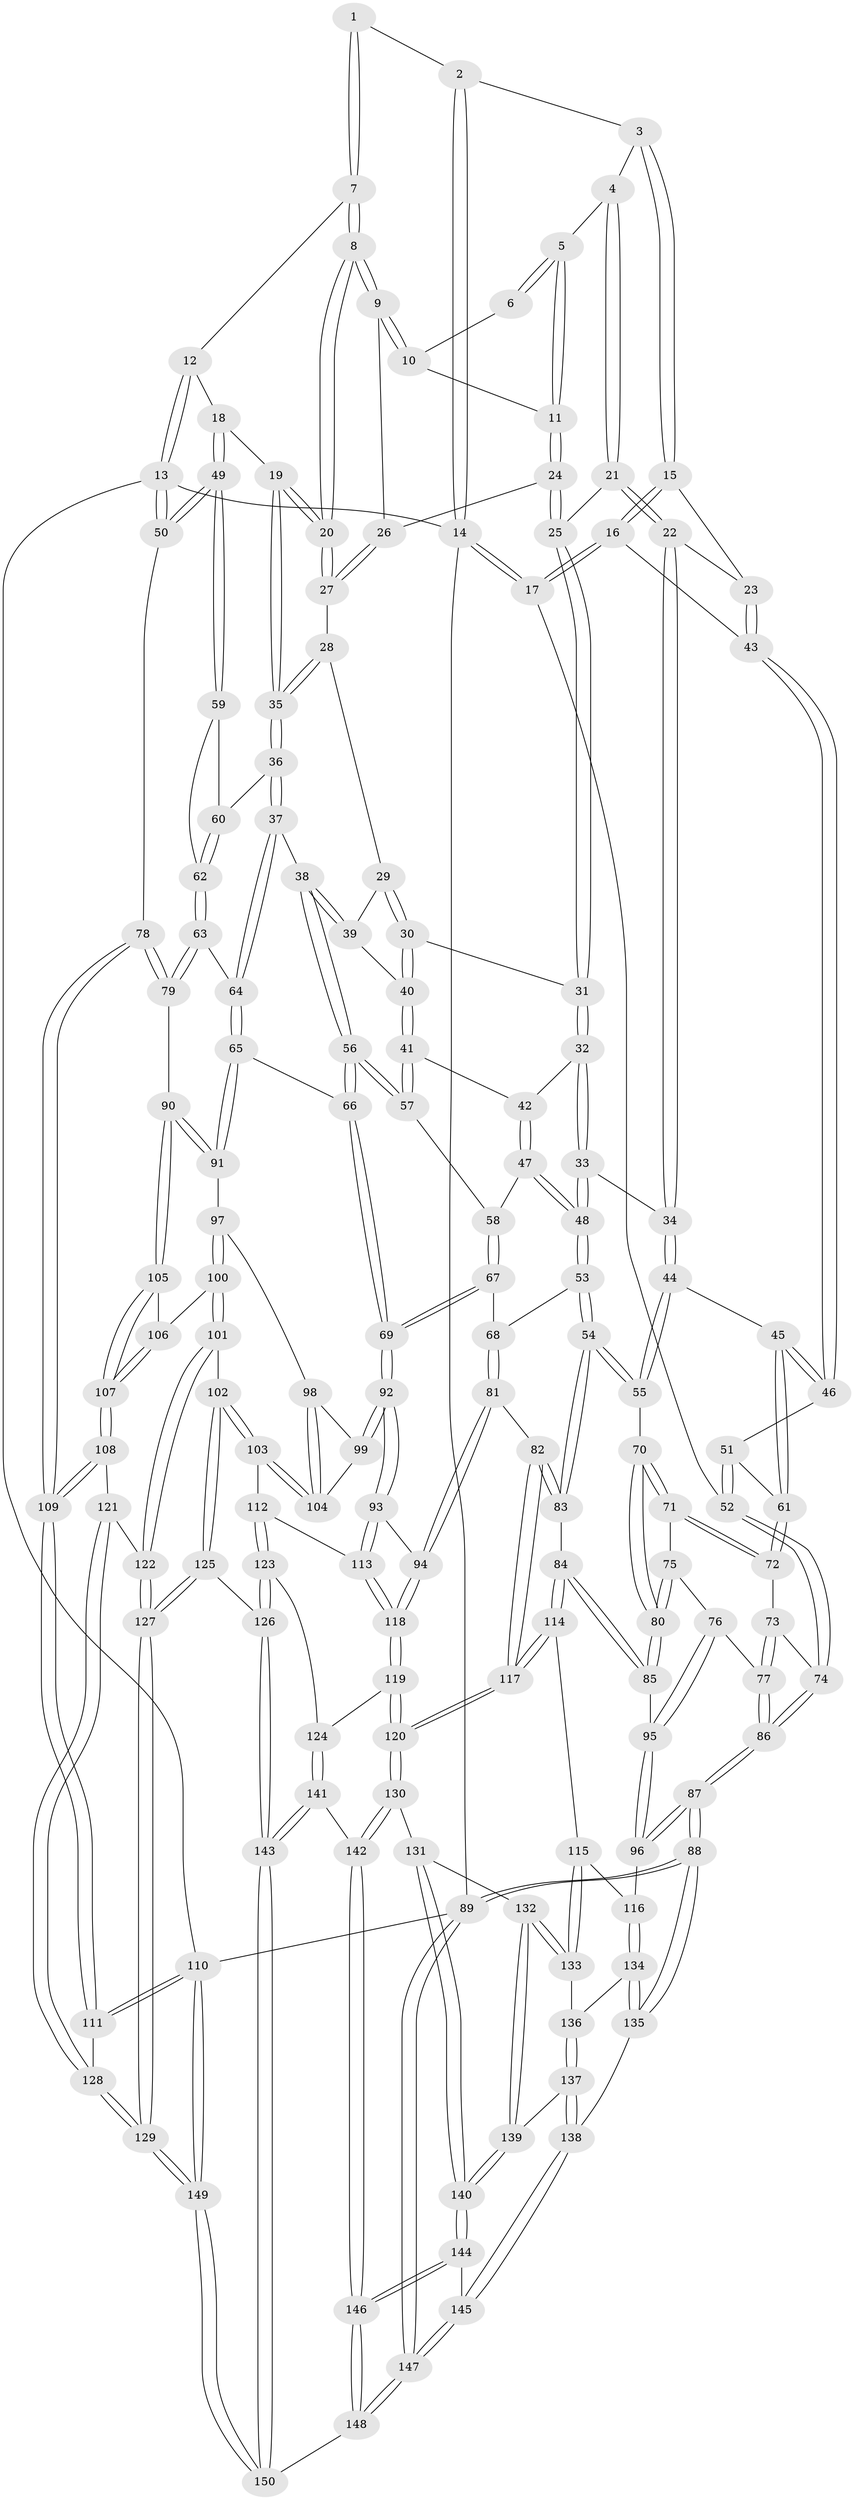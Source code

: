 // coarse degree distribution, {3: 0.0851063829787234, 4: 0.425531914893617, 5: 0.3829787234042553, 6: 0.10638297872340426}
// Generated by graph-tools (version 1.1) at 2025/42/03/06/25 10:42:32]
// undirected, 150 vertices, 372 edges
graph export_dot {
graph [start="1"]
  node [color=gray90,style=filled];
  1 [pos="+0.44502894190946823+0"];
  2 [pos="+0+0"];
  3 [pos="+0.23131522600260898+0.05150723662677045"];
  4 [pos="+0.42163551321583886+0"];
  5 [pos="+0.44189429255557067+0"];
  6 [pos="+0.4446775136894368+0"];
  7 [pos="+0.8920171180742658+0"];
  8 [pos="+0.7861405483675503+0.02632539710818518"];
  9 [pos="+0.7234334387451483+0.041166528950659836"];
  10 [pos="+0.6227581703735088+0.0472466047710516"];
  11 [pos="+0.5795929966329962+0.07582109513574621"];
  12 [pos="+0.9397170022697767+0"];
  13 [pos="+1+0"];
  14 [pos="+0+0"];
  15 [pos="+0.24389442808019013+0.13299934158765236"];
  16 [pos="+0+0"];
  17 [pos="+0+0"];
  18 [pos="+0.969322217765251+0.20626019684453756"];
  19 [pos="+0.8052424446131351+0.1978236280859494"];
  20 [pos="+0.7870599084548466+0.10223533415361416"];
  21 [pos="+0.41909080889134437+0"];
  22 [pos="+0.2897414844737941+0.15784042163036763"];
  23 [pos="+0.2594117323906931+0.1598424962290241"];
  24 [pos="+0.5751436190290735+0.10595397889232032"];
  25 [pos="+0.48443816078158497+0.13846612986889045"];
  26 [pos="+0.595318740972648+0.11965126455659074"];
  27 [pos="+0.6125930421498761+0.14736465172312402"];
  28 [pos="+0.6100648710431088+0.19078009312504335"];
  29 [pos="+0.6028227320930113+0.19944819366671168"];
  30 [pos="+0.4853506891475112+0.18318158367747317"];
  31 [pos="+0.47735487331746385+0.17870832802947334"];
  32 [pos="+0.44220397712620285+0.20640593237465318"];
  33 [pos="+0.41372141047624594+0.21857986591582199"];
  34 [pos="+0.36871455837379563+0.21165181841801162"];
  35 [pos="+0.8014928420711558+0.20529373422372849"];
  36 [pos="+0.8012107248274105+0.20634555033858565"];
  37 [pos="+0.7165976916525495+0.288864671366799"];
  38 [pos="+0.6815143951158498+0.30174688587049375"];
  39 [pos="+0.6042994849983805+0.2241654341398753"];
  40 [pos="+0.5562854609258081+0.2795600676301745"];
  41 [pos="+0.556187126875492+0.2878076211365673"];
  42 [pos="+0.48778014607613857+0.27987961033918757"];
  43 [pos="+0.21839867377825847+0.20418459256791843"];
  44 [pos="+0.31645905246244643+0.3292743637801413"];
  45 [pos="+0.1848958104898971+0.2911028876001885"];
  46 [pos="+0.21122581088851156+0.21632130019481427"];
  47 [pos="+0.48188630366315804+0.348126924710744"];
  48 [pos="+0.4243630240674487+0.35848368641122585"];
  49 [pos="+1+0.2795859415533446"];
  50 [pos="+1+0.2970930705172468"];
  51 [pos="+0+0.09525065326945488"];
  52 [pos="+0+0"];
  53 [pos="+0.39541927158686846+0.3909440005316556"];
  54 [pos="+0.3851517394346631+0.3952643202230955"];
  55 [pos="+0.3628814300207285+0.39376295251356924"];
  56 [pos="+0.6262015979870359+0.3521619660526344"];
  57 [pos="+0.5663246569567612+0.3255745296090377"];
  58 [pos="+0.5097519294187518+0.35237490407307315"];
  59 [pos="+0.978296573521164+0.3192025603547938"];
  60 [pos="+0.8373377216248883+0.2942529147735557"];
  61 [pos="+0.16385422914852038+0.3112734745763436"];
  62 [pos="+0.8576060659029306+0.3698870303972046"];
  63 [pos="+0.8568476197402044+0.4117547558453875"];
  64 [pos="+0.7633775719512603+0.4323097704638055"];
  65 [pos="+0.7313658719135978+0.4613999473803327"];
  66 [pos="+0.6344932656187646+0.47441434791025344"];
  67 [pos="+0.5321645906647035+0.46025362272928244"];
  68 [pos="+0.4218750674541663+0.4087145933423408"];
  69 [pos="+0.5871035537229462+0.5295850492955297"];
  70 [pos="+0.33579402255394775+0.4141264192136933"];
  71 [pos="+0.16764742932623636+0.3374872385385679"];
  72 [pos="+0.16380783053502537+0.31140423066565126"];
  73 [pos="+0.057075356784010614+0.3463921474096069"];
  74 [pos="+0+0"];
  75 [pos="+0.16791789135142215+0.34453681170288364"];
  76 [pos="+0.0422454946017394+0.47168586689447234"];
  77 [pos="+0+0.45563976964458625"];
  78 [pos="+1+0.3423055659808694"];
  79 [pos="+0.8860798353279535+0.43985388067062975"];
  80 [pos="+0.2206023559238494+0.5323766129120481"];
  81 [pos="+0.5128838207582093+0.5826728656568916"];
  82 [pos="+0.4719976012307663+0.5833611045851232"];
  83 [pos="+0.4142944769871959+0.551396674260205"];
  84 [pos="+0.24304426025011144+0.5561517841653356"];
  85 [pos="+0.21965389244021474+0.5368094104273675"];
  86 [pos="+0+0.49607962907132247"];
  87 [pos="+0+0.6531826520631149"];
  88 [pos="+0+1"];
  89 [pos="+0+1"];
  90 [pos="+0.8924886752505062+0.5227554867179094"];
  91 [pos="+0.7847370760180356+0.5439725713708914"];
  92 [pos="+0.5830478562067745+0.5426553149336615"];
  93 [pos="+0.5642210847985226+0.563293889260481"];
  94 [pos="+0.5361290951025992+0.5841011278081346"];
  95 [pos="+0.17890351957919423+0.5506840553079058"];
  96 [pos="+0.066157538109376+0.6810001088279791"];
  97 [pos="+0.7798560092860923+0.5570539083973534"];
  98 [pos="+0.7676975823259353+0.5624379817839072"];
  99 [pos="+0.6194283655479981+0.5605087576053478"];
  100 [pos="+0.8126479085075892+0.6678804217666598"];
  101 [pos="+0.7991505033789381+0.6945023704369843"];
  102 [pos="+0.7763161582750361+0.7001689026372868"];
  103 [pos="+0.7597499293532647+0.6974801539453476"];
  104 [pos="+0.7104698753624159+0.6238825989486882"];
  105 [pos="+0.9113655290453996+0.5498843933050764"];
  106 [pos="+0.8139522499556243+0.6668710519343947"];
  107 [pos="+1+0.6368497270985952"];
  108 [pos="+1+0.6529891860488091"];
  109 [pos="+1+0.6543016086180017"];
  110 [pos="+1+1"];
  111 [pos="+1+0.7386420527750278"];
  112 [pos="+0.69910457850613+0.7211339540867276"];
  113 [pos="+0.6815382124675008+0.7099133108397873"];
  114 [pos="+0.30721585485436037+0.7208587793935821"];
  115 [pos="+0.30478784763536837+0.721695862786217"];
  116 [pos="+0.10856874629061071+0.7413269810403638"];
  117 [pos="+0.33262955509973635+0.7357799812125257"];
  118 [pos="+0.5393185720902286+0.7058370303477721"];
  119 [pos="+0.5278647663744938+0.7758439878130834"];
  120 [pos="+0.3667699051933045+0.7920771832565674"];
  121 [pos="+0.9288780656910066+0.7500753657453219"];
  122 [pos="+0.8581208122693712+0.7422503385913818"];
  123 [pos="+0.6334483092979637+0.8251835072243793"];
  124 [pos="+0.5402501866870351+0.7900121187594773"];
  125 [pos="+0.7476781266108761+0.9037230268427042"];
  126 [pos="+0.6674562308913669+0.8736759322591147"];
  127 [pos="+0.808909368666923+0.9543233433177838"];
  128 [pos="+0.9227550788889856+0.8584018042801226"];
  129 [pos="+0.8472449198462919+1"];
  130 [pos="+0.36135085101836506+0.8152651612482756"];
  131 [pos="+0.2663362625104473+0.8483699495324113"];
  132 [pos="+0.2184701682148826+0.8372402988530541"];
  133 [pos="+0.2044886888011796+0.8213163594294878"];
  134 [pos="+0.10964175010208466+0.7497435114972393"];
  135 [pos="+0.08687238983079777+0.8484502361112362"];
  136 [pos="+0.19960385927932628+0.8206742811086487"];
  137 [pos="+0.17890532150614621+0.8505597466192396"];
  138 [pos="+0.11820892770562025+0.8891930725526972"];
  139 [pos="+0.21151242979125015+0.8921095647579682"];
  140 [pos="+0.21590774158172674+0.933929571487427"];
  141 [pos="+0.5145882344633107+0.8850249704524725"];
  142 [pos="+0.37158791238068933+0.9509983215989221"];
  143 [pos="+0.5641954435581901+0.9863932235165755"];
  144 [pos="+0.21542484505889034+0.9366422451068557"];
  145 [pos="+0.12945410956774564+0.9185188479088783"];
  146 [pos="+0.34524586743578867+1"];
  147 [pos="+0+1"];
  148 [pos="+0.36371946988969833+1"];
  149 [pos="+0.9632547470444843+1"];
  150 [pos="+0.5056385762503456+1"];
  1 -- 2;
  1 -- 7;
  1 -- 7;
  2 -- 3;
  2 -- 14;
  2 -- 14;
  3 -- 4;
  3 -- 15;
  3 -- 15;
  4 -- 5;
  4 -- 21;
  4 -- 21;
  5 -- 6;
  5 -- 6;
  5 -- 11;
  5 -- 11;
  6 -- 10;
  7 -- 8;
  7 -- 8;
  7 -- 12;
  8 -- 9;
  8 -- 9;
  8 -- 20;
  8 -- 20;
  9 -- 10;
  9 -- 10;
  9 -- 26;
  10 -- 11;
  11 -- 24;
  11 -- 24;
  12 -- 13;
  12 -- 13;
  12 -- 18;
  13 -- 14;
  13 -- 50;
  13 -- 50;
  13 -- 110;
  14 -- 17;
  14 -- 17;
  14 -- 89;
  15 -- 16;
  15 -- 16;
  15 -- 23;
  16 -- 17;
  16 -- 17;
  16 -- 43;
  17 -- 52;
  18 -- 19;
  18 -- 49;
  18 -- 49;
  19 -- 20;
  19 -- 20;
  19 -- 35;
  19 -- 35;
  20 -- 27;
  20 -- 27;
  21 -- 22;
  21 -- 22;
  21 -- 25;
  22 -- 23;
  22 -- 34;
  22 -- 34;
  23 -- 43;
  23 -- 43;
  24 -- 25;
  24 -- 25;
  24 -- 26;
  25 -- 31;
  25 -- 31;
  26 -- 27;
  26 -- 27;
  27 -- 28;
  28 -- 29;
  28 -- 35;
  28 -- 35;
  29 -- 30;
  29 -- 30;
  29 -- 39;
  30 -- 31;
  30 -- 40;
  30 -- 40;
  31 -- 32;
  31 -- 32;
  32 -- 33;
  32 -- 33;
  32 -- 42;
  33 -- 34;
  33 -- 48;
  33 -- 48;
  34 -- 44;
  34 -- 44;
  35 -- 36;
  35 -- 36;
  36 -- 37;
  36 -- 37;
  36 -- 60;
  37 -- 38;
  37 -- 64;
  37 -- 64;
  38 -- 39;
  38 -- 39;
  38 -- 56;
  38 -- 56;
  39 -- 40;
  40 -- 41;
  40 -- 41;
  41 -- 42;
  41 -- 57;
  41 -- 57;
  42 -- 47;
  42 -- 47;
  43 -- 46;
  43 -- 46;
  44 -- 45;
  44 -- 55;
  44 -- 55;
  45 -- 46;
  45 -- 46;
  45 -- 61;
  45 -- 61;
  46 -- 51;
  47 -- 48;
  47 -- 48;
  47 -- 58;
  48 -- 53;
  48 -- 53;
  49 -- 50;
  49 -- 50;
  49 -- 59;
  49 -- 59;
  50 -- 78;
  51 -- 52;
  51 -- 52;
  51 -- 61;
  52 -- 74;
  52 -- 74;
  53 -- 54;
  53 -- 54;
  53 -- 68;
  54 -- 55;
  54 -- 55;
  54 -- 83;
  54 -- 83;
  55 -- 70;
  56 -- 57;
  56 -- 57;
  56 -- 66;
  56 -- 66;
  57 -- 58;
  58 -- 67;
  58 -- 67;
  59 -- 60;
  59 -- 62;
  60 -- 62;
  60 -- 62;
  61 -- 72;
  61 -- 72;
  62 -- 63;
  62 -- 63;
  63 -- 64;
  63 -- 79;
  63 -- 79;
  64 -- 65;
  64 -- 65;
  65 -- 66;
  65 -- 91;
  65 -- 91;
  66 -- 69;
  66 -- 69;
  67 -- 68;
  67 -- 69;
  67 -- 69;
  68 -- 81;
  68 -- 81;
  69 -- 92;
  69 -- 92;
  70 -- 71;
  70 -- 71;
  70 -- 80;
  70 -- 80;
  71 -- 72;
  71 -- 72;
  71 -- 75;
  72 -- 73;
  73 -- 74;
  73 -- 77;
  73 -- 77;
  74 -- 86;
  74 -- 86;
  75 -- 76;
  75 -- 80;
  75 -- 80;
  76 -- 77;
  76 -- 95;
  76 -- 95;
  77 -- 86;
  77 -- 86;
  78 -- 79;
  78 -- 79;
  78 -- 109;
  78 -- 109;
  79 -- 90;
  80 -- 85;
  80 -- 85;
  81 -- 82;
  81 -- 94;
  81 -- 94;
  82 -- 83;
  82 -- 83;
  82 -- 117;
  82 -- 117;
  83 -- 84;
  84 -- 85;
  84 -- 85;
  84 -- 114;
  84 -- 114;
  85 -- 95;
  86 -- 87;
  86 -- 87;
  87 -- 88;
  87 -- 88;
  87 -- 96;
  87 -- 96;
  88 -- 89;
  88 -- 89;
  88 -- 135;
  88 -- 135;
  89 -- 147;
  89 -- 147;
  89 -- 110;
  90 -- 91;
  90 -- 91;
  90 -- 105;
  90 -- 105;
  91 -- 97;
  92 -- 93;
  92 -- 93;
  92 -- 99;
  92 -- 99;
  93 -- 94;
  93 -- 113;
  93 -- 113;
  94 -- 118;
  94 -- 118;
  95 -- 96;
  95 -- 96;
  96 -- 116;
  97 -- 98;
  97 -- 100;
  97 -- 100;
  98 -- 99;
  98 -- 104;
  98 -- 104;
  99 -- 104;
  100 -- 101;
  100 -- 101;
  100 -- 106;
  101 -- 102;
  101 -- 122;
  101 -- 122;
  102 -- 103;
  102 -- 103;
  102 -- 125;
  102 -- 125;
  103 -- 104;
  103 -- 104;
  103 -- 112;
  105 -- 106;
  105 -- 107;
  105 -- 107;
  106 -- 107;
  106 -- 107;
  107 -- 108;
  107 -- 108;
  108 -- 109;
  108 -- 109;
  108 -- 121;
  109 -- 111;
  109 -- 111;
  110 -- 111;
  110 -- 111;
  110 -- 149;
  110 -- 149;
  111 -- 128;
  112 -- 113;
  112 -- 123;
  112 -- 123;
  113 -- 118;
  113 -- 118;
  114 -- 115;
  114 -- 117;
  114 -- 117;
  115 -- 116;
  115 -- 133;
  115 -- 133;
  116 -- 134;
  116 -- 134;
  117 -- 120;
  117 -- 120;
  118 -- 119;
  118 -- 119;
  119 -- 120;
  119 -- 120;
  119 -- 124;
  120 -- 130;
  120 -- 130;
  121 -- 122;
  121 -- 128;
  121 -- 128;
  122 -- 127;
  122 -- 127;
  123 -- 124;
  123 -- 126;
  123 -- 126;
  124 -- 141;
  124 -- 141;
  125 -- 126;
  125 -- 127;
  125 -- 127;
  126 -- 143;
  126 -- 143;
  127 -- 129;
  127 -- 129;
  128 -- 129;
  128 -- 129;
  129 -- 149;
  129 -- 149;
  130 -- 131;
  130 -- 142;
  130 -- 142;
  131 -- 132;
  131 -- 140;
  131 -- 140;
  132 -- 133;
  132 -- 133;
  132 -- 139;
  132 -- 139;
  133 -- 136;
  134 -- 135;
  134 -- 135;
  134 -- 136;
  135 -- 138;
  136 -- 137;
  136 -- 137;
  137 -- 138;
  137 -- 138;
  137 -- 139;
  138 -- 145;
  138 -- 145;
  139 -- 140;
  139 -- 140;
  140 -- 144;
  140 -- 144;
  141 -- 142;
  141 -- 143;
  141 -- 143;
  142 -- 146;
  142 -- 146;
  143 -- 150;
  143 -- 150;
  144 -- 145;
  144 -- 146;
  144 -- 146;
  145 -- 147;
  145 -- 147;
  146 -- 148;
  146 -- 148;
  147 -- 148;
  147 -- 148;
  148 -- 150;
  149 -- 150;
  149 -- 150;
}
